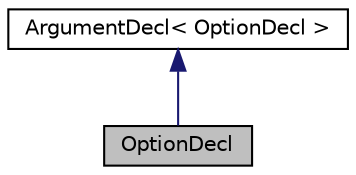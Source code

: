digraph "OptionDecl"
{
  edge [fontname="Helvetica",fontsize="10",labelfontname="Helvetica",labelfontsize="10"];
  node [fontname="Helvetica",fontsize="10",shape=record];
  Node0 [label="OptionDecl",height=0.2,width=0.4,color="black", fillcolor="grey75", style="filled", fontcolor="black"];
  Node1 -> Node0 [dir="back",color="midnightblue",fontsize="10",style="solid",fontname="Helvetica"];
  Node1 [label="ArgumentDecl\< OptionDecl \>",height=0.2,width=0.4,color="black", fillcolor="white", style="filled",URL="$structaworx_1_1lib_1_1cli_1_1ArgumentDecl.html"];
}
